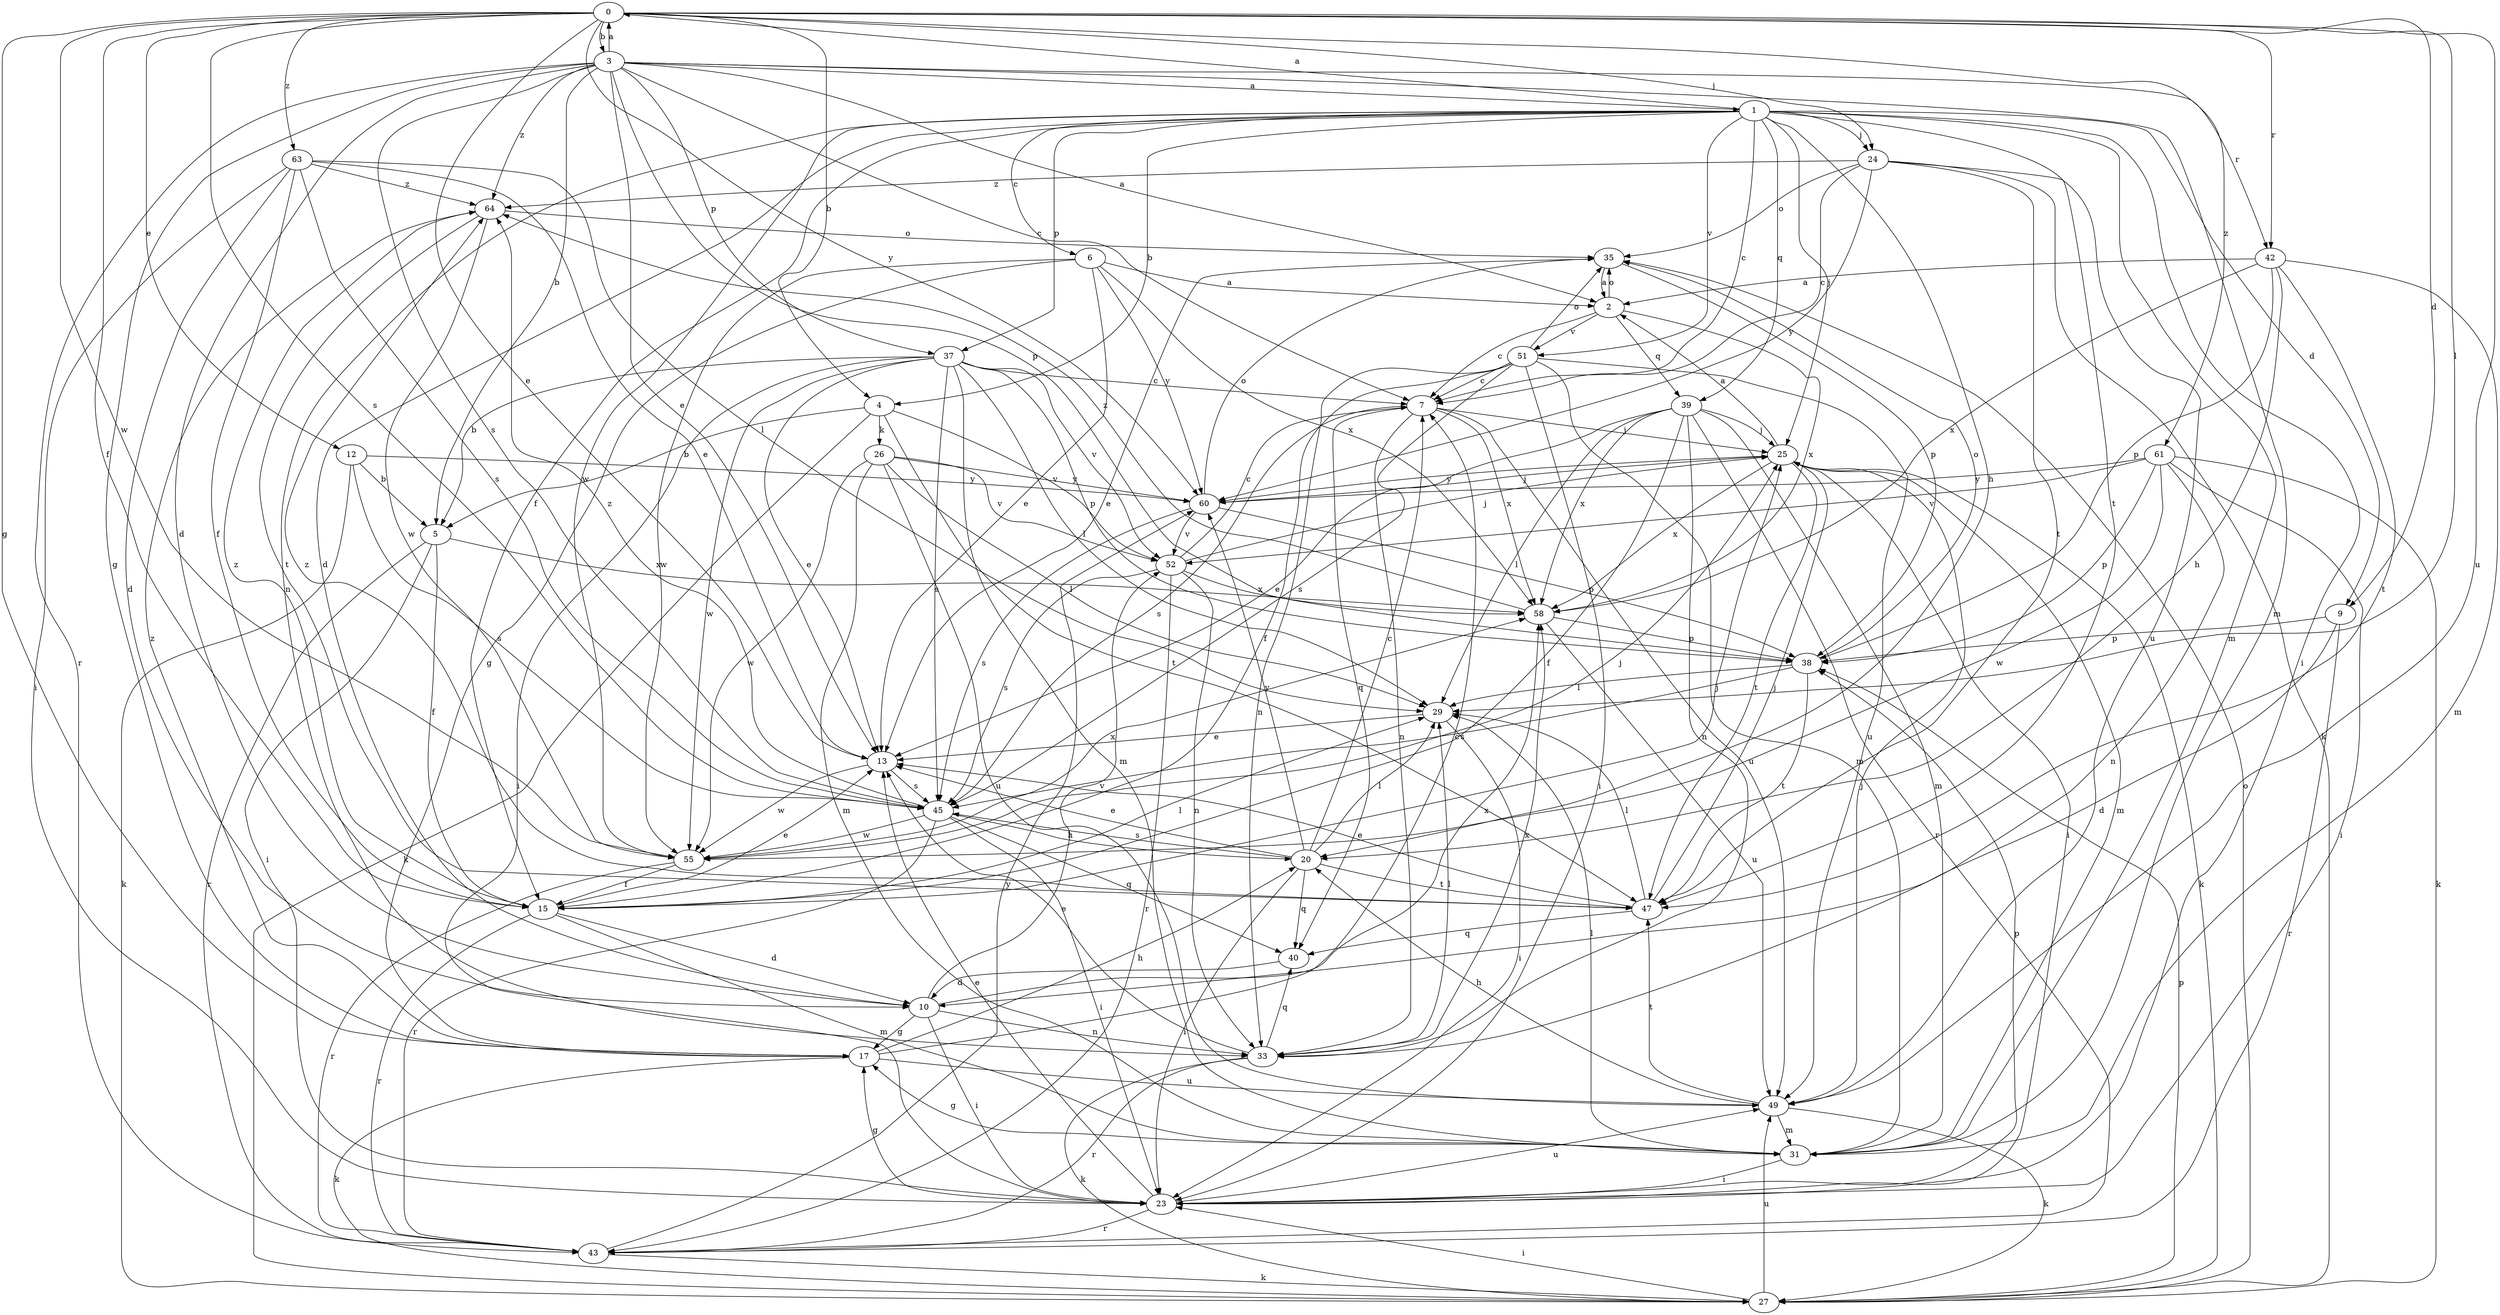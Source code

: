 strict digraph  {
0;
1;
2;
3;
4;
5;
6;
7;
9;
10;
12;
13;
15;
17;
20;
23;
24;
25;
26;
27;
29;
31;
33;
35;
37;
38;
39;
40;
42;
43;
45;
47;
49;
51;
52;
55;
58;
60;
61;
63;
64;
0 -> 3  [label=b];
0 -> 4  [label=b];
0 -> 9  [label=d];
0 -> 12  [label=e];
0 -> 13  [label=e];
0 -> 15  [label=f];
0 -> 17  [label=g];
0 -> 24  [label=j];
0 -> 29  [label=l];
0 -> 42  [label=r];
0 -> 45  [label=s];
0 -> 49  [label=u];
0 -> 55  [label=w];
0 -> 60  [label=y];
0 -> 61  [label=z];
0 -> 63  [label=z];
1 -> 0  [label=a];
1 -> 4  [label=b];
1 -> 6  [label=c];
1 -> 7  [label=c];
1 -> 9  [label=d];
1 -> 10  [label=d];
1 -> 15  [label=f];
1 -> 20  [label=h];
1 -> 23  [label=i];
1 -> 24  [label=j];
1 -> 25  [label=j];
1 -> 31  [label=m];
1 -> 33  [label=n];
1 -> 37  [label=p];
1 -> 39  [label=q];
1 -> 47  [label=t];
1 -> 51  [label=v];
1 -> 55  [label=w];
2 -> 7  [label=c];
2 -> 35  [label=o];
2 -> 39  [label=q];
2 -> 51  [label=v];
2 -> 58  [label=x];
3 -> 0  [label=a];
3 -> 1  [label=a];
3 -> 2  [label=a];
3 -> 5  [label=b];
3 -> 7  [label=c];
3 -> 10  [label=d];
3 -> 13  [label=e];
3 -> 17  [label=g];
3 -> 31  [label=m];
3 -> 37  [label=p];
3 -> 38  [label=p];
3 -> 42  [label=r];
3 -> 43  [label=r];
3 -> 45  [label=s];
3 -> 64  [label=z];
4 -> 5  [label=b];
4 -> 26  [label=k];
4 -> 27  [label=k];
4 -> 47  [label=t];
4 -> 52  [label=v];
5 -> 15  [label=f];
5 -> 23  [label=i];
5 -> 43  [label=r];
5 -> 58  [label=x];
6 -> 2  [label=a];
6 -> 13  [label=e];
6 -> 17  [label=g];
6 -> 55  [label=w];
6 -> 58  [label=x];
6 -> 60  [label=y];
7 -> 25  [label=j];
7 -> 33  [label=n];
7 -> 40  [label=q];
7 -> 45  [label=s];
7 -> 49  [label=u];
7 -> 58  [label=x];
9 -> 10  [label=d];
9 -> 38  [label=p];
9 -> 43  [label=r];
10 -> 17  [label=g];
10 -> 23  [label=i];
10 -> 33  [label=n];
10 -> 52  [label=v];
10 -> 58  [label=x];
12 -> 5  [label=b];
12 -> 27  [label=k];
12 -> 45  [label=s];
12 -> 60  [label=y];
13 -> 45  [label=s];
13 -> 55  [label=w];
15 -> 10  [label=d];
15 -> 13  [label=e];
15 -> 25  [label=j];
15 -> 29  [label=l];
15 -> 31  [label=m];
15 -> 43  [label=r];
15 -> 64  [label=z];
17 -> 7  [label=c];
17 -> 20  [label=h];
17 -> 27  [label=k];
17 -> 49  [label=u];
17 -> 64  [label=z];
20 -> 7  [label=c];
20 -> 13  [label=e];
20 -> 23  [label=i];
20 -> 29  [label=l];
20 -> 40  [label=q];
20 -> 45  [label=s];
20 -> 47  [label=t];
20 -> 60  [label=y];
23 -> 13  [label=e];
23 -> 17  [label=g];
23 -> 38  [label=p];
23 -> 43  [label=r];
23 -> 49  [label=u];
24 -> 7  [label=c];
24 -> 27  [label=k];
24 -> 35  [label=o];
24 -> 47  [label=t];
24 -> 49  [label=u];
24 -> 60  [label=y];
24 -> 64  [label=z];
25 -> 2  [label=a];
25 -> 23  [label=i];
25 -> 27  [label=k];
25 -> 31  [label=m];
25 -> 47  [label=t];
25 -> 58  [label=x];
25 -> 60  [label=y];
26 -> 29  [label=l];
26 -> 31  [label=m];
26 -> 49  [label=u];
26 -> 52  [label=v];
26 -> 55  [label=w];
26 -> 60  [label=y];
27 -> 23  [label=i];
27 -> 35  [label=o];
27 -> 38  [label=p];
27 -> 49  [label=u];
29 -> 13  [label=e];
29 -> 23  [label=i];
31 -> 17  [label=g];
31 -> 23  [label=i];
31 -> 29  [label=l];
33 -> 13  [label=e];
33 -> 27  [label=k];
33 -> 29  [label=l];
33 -> 40  [label=q];
33 -> 43  [label=r];
33 -> 58  [label=x];
35 -> 2  [label=a];
35 -> 13  [label=e];
35 -> 38  [label=p];
37 -> 5  [label=b];
37 -> 7  [label=c];
37 -> 13  [label=e];
37 -> 23  [label=i];
37 -> 29  [label=l];
37 -> 31  [label=m];
37 -> 38  [label=p];
37 -> 45  [label=s];
37 -> 52  [label=v];
37 -> 55  [label=w];
38 -> 29  [label=l];
38 -> 35  [label=o];
38 -> 45  [label=s];
38 -> 47  [label=t];
39 -> 13  [label=e];
39 -> 15  [label=f];
39 -> 25  [label=j];
39 -> 29  [label=l];
39 -> 31  [label=m];
39 -> 33  [label=n];
39 -> 43  [label=r];
39 -> 58  [label=x];
40 -> 10  [label=d];
42 -> 2  [label=a];
42 -> 20  [label=h];
42 -> 31  [label=m];
42 -> 38  [label=p];
42 -> 47  [label=t];
42 -> 58  [label=x];
43 -> 27  [label=k];
43 -> 60  [label=y];
45 -> 20  [label=h];
45 -> 23  [label=i];
45 -> 40  [label=q];
45 -> 43  [label=r];
45 -> 55  [label=w];
45 -> 64  [label=z];
47 -> 13  [label=e];
47 -> 25  [label=j];
47 -> 29  [label=l];
47 -> 40  [label=q];
47 -> 64  [label=z];
49 -> 20  [label=h];
49 -> 25  [label=j];
49 -> 27  [label=k];
49 -> 31  [label=m];
49 -> 47  [label=t];
51 -> 7  [label=c];
51 -> 15  [label=f];
51 -> 23  [label=i];
51 -> 31  [label=m];
51 -> 33  [label=n];
51 -> 35  [label=o];
51 -> 45  [label=s];
51 -> 49  [label=u];
52 -> 7  [label=c];
52 -> 25  [label=j];
52 -> 33  [label=n];
52 -> 43  [label=r];
52 -> 45  [label=s];
52 -> 58  [label=x];
55 -> 15  [label=f];
55 -> 25  [label=j];
55 -> 43  [label=r];
55 -> 58  [label=x];
58 -> 38  [label=p];
58 -> 49  [label=u];
58 -> 64  [label=z];
60 -> 25  [label=j];
60 -> 35  [label=o];
60 -> 38  [label=p];
60 -> 45  [label=s];
60 -> 52  [label=v];
61 -> 23  [label=i];
61 -> 27  [label=k];
61 -> 33  [label=n];
61 -> 38  [label=p];
61 -> 52  [label=v];
61 -> 55  [label=w];
61 -> 60  [label=y];
63 -> 10  [label=d];
63 -> 13  [label=e];
63 -> 15  [label=f];
63 -> 23  [label=i];
63 -> 29  [label=l];
63 -> 45  [label=s];
63 -> 64  [label=z];
64 -> 35  [label=o];
64 -> 47  [label=t];
64 -> 55  [label=w];
}
